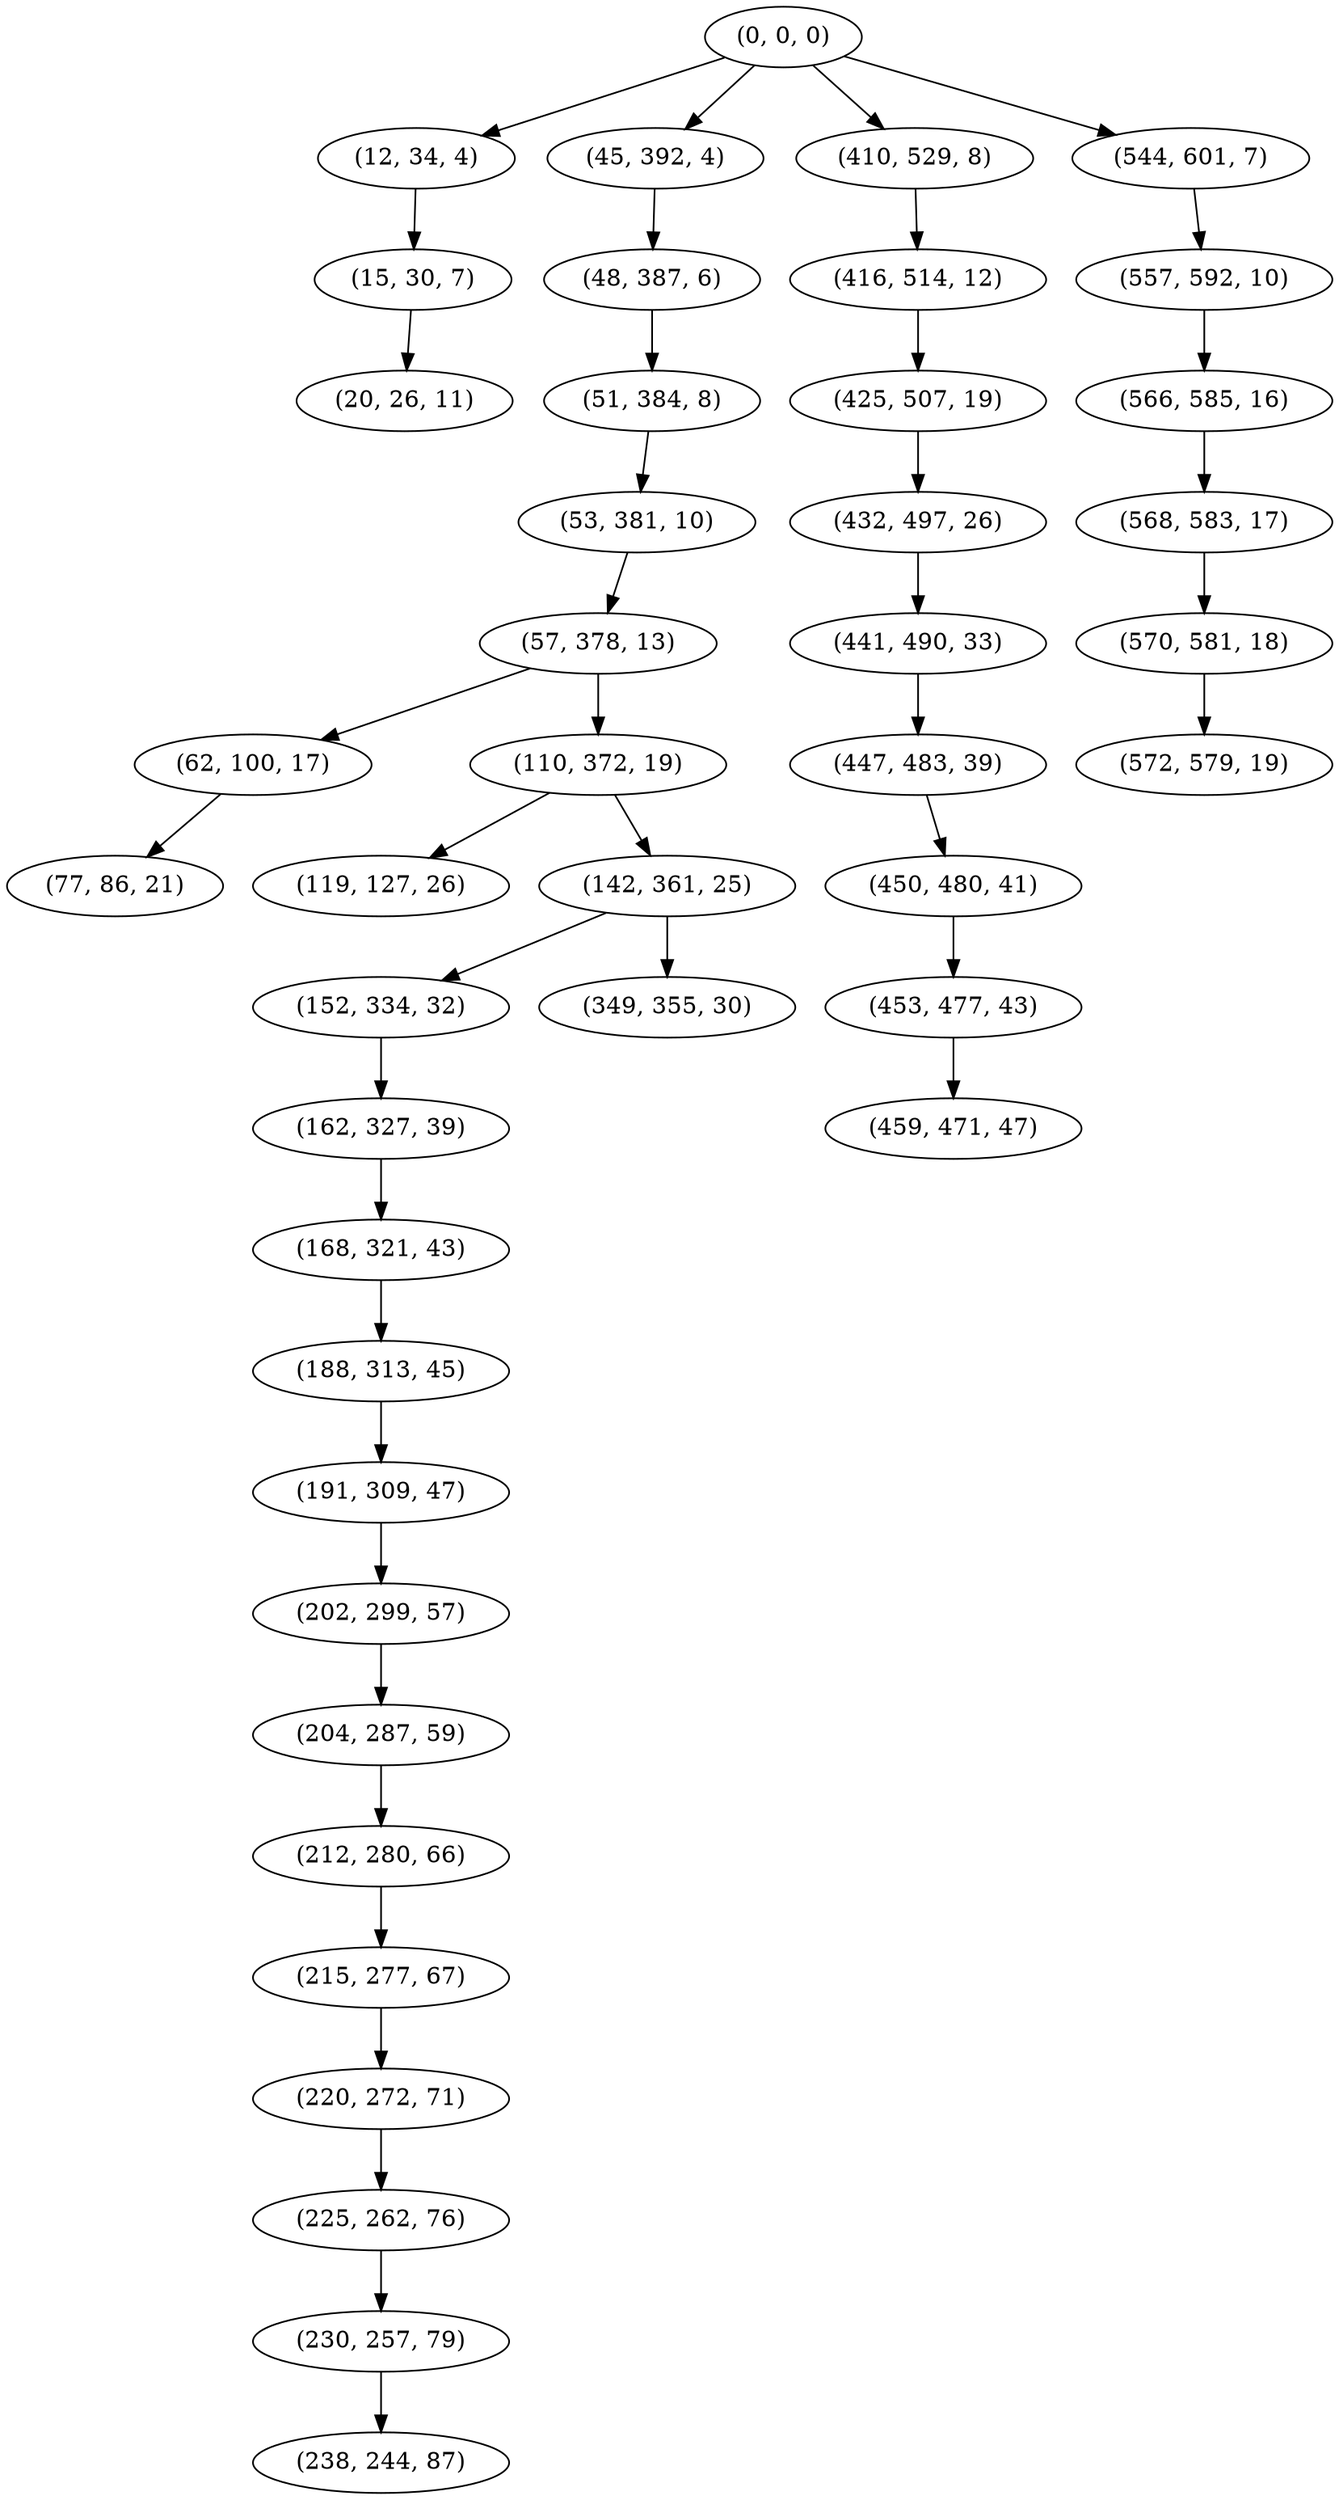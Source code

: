 digraph tree {
    "(0, 0, 0)";
    "(12, 34, 4)";
    "(15, 30, 7)";
    "(20, 26, 11)";
    "(45, 392, 4)";
    "(48, 387, 6)";
    "(51, 384, 8)";
    "(53, 381, 10)";
    "(57, 378, 13)";
    "(62, 100, 17)";
    "(77, 86, 21)";
    "(110, 372, 19)";
    "(119, 127, 26)";
    "(142, 361, 25)";
    "(152, 334, 32)";
    "(162, 327, 39)";
    "(168, 321, 43)";
    "(188, 313, 45)";
    "(191, 309, 47)";
    "(202, 299, 57)";
    "(204, 287, 59)";
    "(212, 280, 66)";
    "(215, 277, 67)";
    "(220, 272, 71)";
    "(225, 262, 76)";
    "(230, 257, 79)";
    "(238, 244, 87)";
    "(349, 355, 30)";
    "(410, 529, 8)";
    "(416, 514, 12)";
    "(425, 507, 19)";
    "(432, 497, 26)";
    "(441, 490, 33)";
    "(447, 483, 39)";
    "(450, 480, 41)";
    "(453, 477, 43)";
    "(459, 471, 47)";
    "(544, 601, 7)";
    "(557, 592, 10)";
    "(566, 585, 16)";
    "(568, 583, 17)";
    "(570, 581, 18)";
    "(572, 579, 19)";
    "(0, 0, 0)" -> "(12, 34, 4)";
    "(0, 0, 0)" -> "(45, 392, 4)";
    "(0, 0, 0)" -> "(410, 529, 8)";
    "(0, 0, 0)" -> "(544, 601, 7)";
    "(12, 34, 4)" -> "(15, 30, 7)";
    "(15, 30, 7)" -> "(20, 26, 11)";
    "(45, 392, 4)" -> "(48, 387, 6)";
    "(48, 387, 6)" -> "(51, 384, 8)";
    "(51, 384, 8)" -> "(53, 381, 10)";
    "(53, 381, 10)" -> "(57, 378, 13)";
    "(57, 378, 13)" -> "(62, 100, 17)";
    "(57, 378, 13)" -> "(110, 372, 19)";
    "(62, 100, 17)" -> "(77, 86, 21)";
    "(110, 372, 19)" -> "(119, 127, 26)";
    "(110, 372, 19)" -> "(142, 361, 25)";
    "(142, 361, 25)" -> "(152, 334, 32)";
    "(142, 361, 25)" -> "(349, 355, 30)";
    "(152, 334, 32)" -> "(162, 327, 39)";
    "(162, 327, 39)" -> "(168, 321, 43)";
    "(168, 321, 43)" -> "(188, 313, 45)";
    "(188, 313, 45)" -> "(191, 309, 47)";
    "(191, 309, 47)" -> "(202, 299, 57)";
    "(202, 299, 57)" -> "(204, 287, 59)";
    "(204, 287, 59)" -> "(212, 280, 66)";
    "(212, 280, 66)" -> "(215, 277, 67)";
    "(215, 277, 67)" -> "(220, 272, 71)";
    "(220, 272, 71)" -> "(225, 262, 76)";
    "(225, 262, 76)" -> "(230, 257, 79)";
    "(230, 257, 79)" -> "(238, 244, 87)";
    "(410, 529, 8)" -> "(416, 514, 12)";
    "(416, 514, 12)" -> "(425, 507, 19)";
    "(425, 507, 19)" -> "(432, 497, 26)";
    "(432, 497, 26)" -> "(441, 490, 33)";
    "(441, 490, 33)" -> "(447, 483, 39)";
    "(447, 483, 39)" -> "(450, 480, 41)";
    "(450, 480, 41)" -> "(453, 477, 43)";
    "(453, 477, 43)" -> "(459, 471, 47)";
    "(544, 601, 7)" -> "(557, 592, 10)";
    "(557, 592, 10)" -> "(566, 585, 16)";
    "(566, 585, 16)" -> "(568, 583, 17)";
    "(568, 583, 17)" -> "(570, 581, 18)";
    "(570, 581, 18)" -> "(572, 579, 19)";
}
